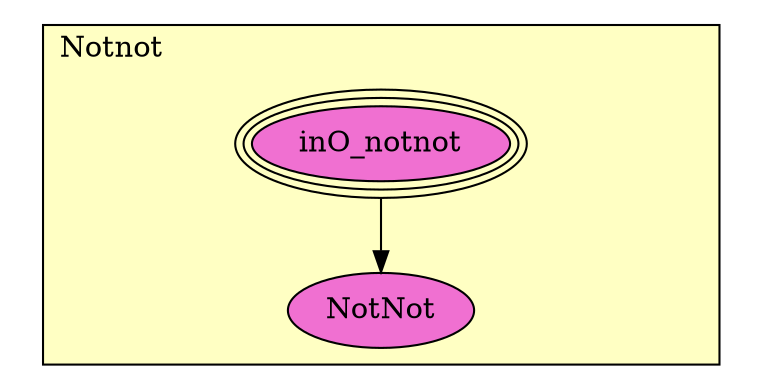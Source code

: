 digraph HoTT_Modalities_Notnot {
  graph [ratio=0.5]
  node [style=filled]
Notnot_inO_notnot [label="inO_notnot", URL=<Notnot.html#inO_notnot>, peripheries=3, fillcolor="#F070D1"] ;
Notnot_NotNot [label="NotNot", URL=<Notnot.html#NotNot>, fillcolor="#F070D1"] ;
  Notnot_inO_notnot -> Notnot_NotNot [] ;
subgraph cluster_Notnot { label="Notnot"; fillcolor="#FFFFC3"; labeljust=l; style=filled 
Notnot_NotNot; Notnot_inO_notnot; };
} /* END */

